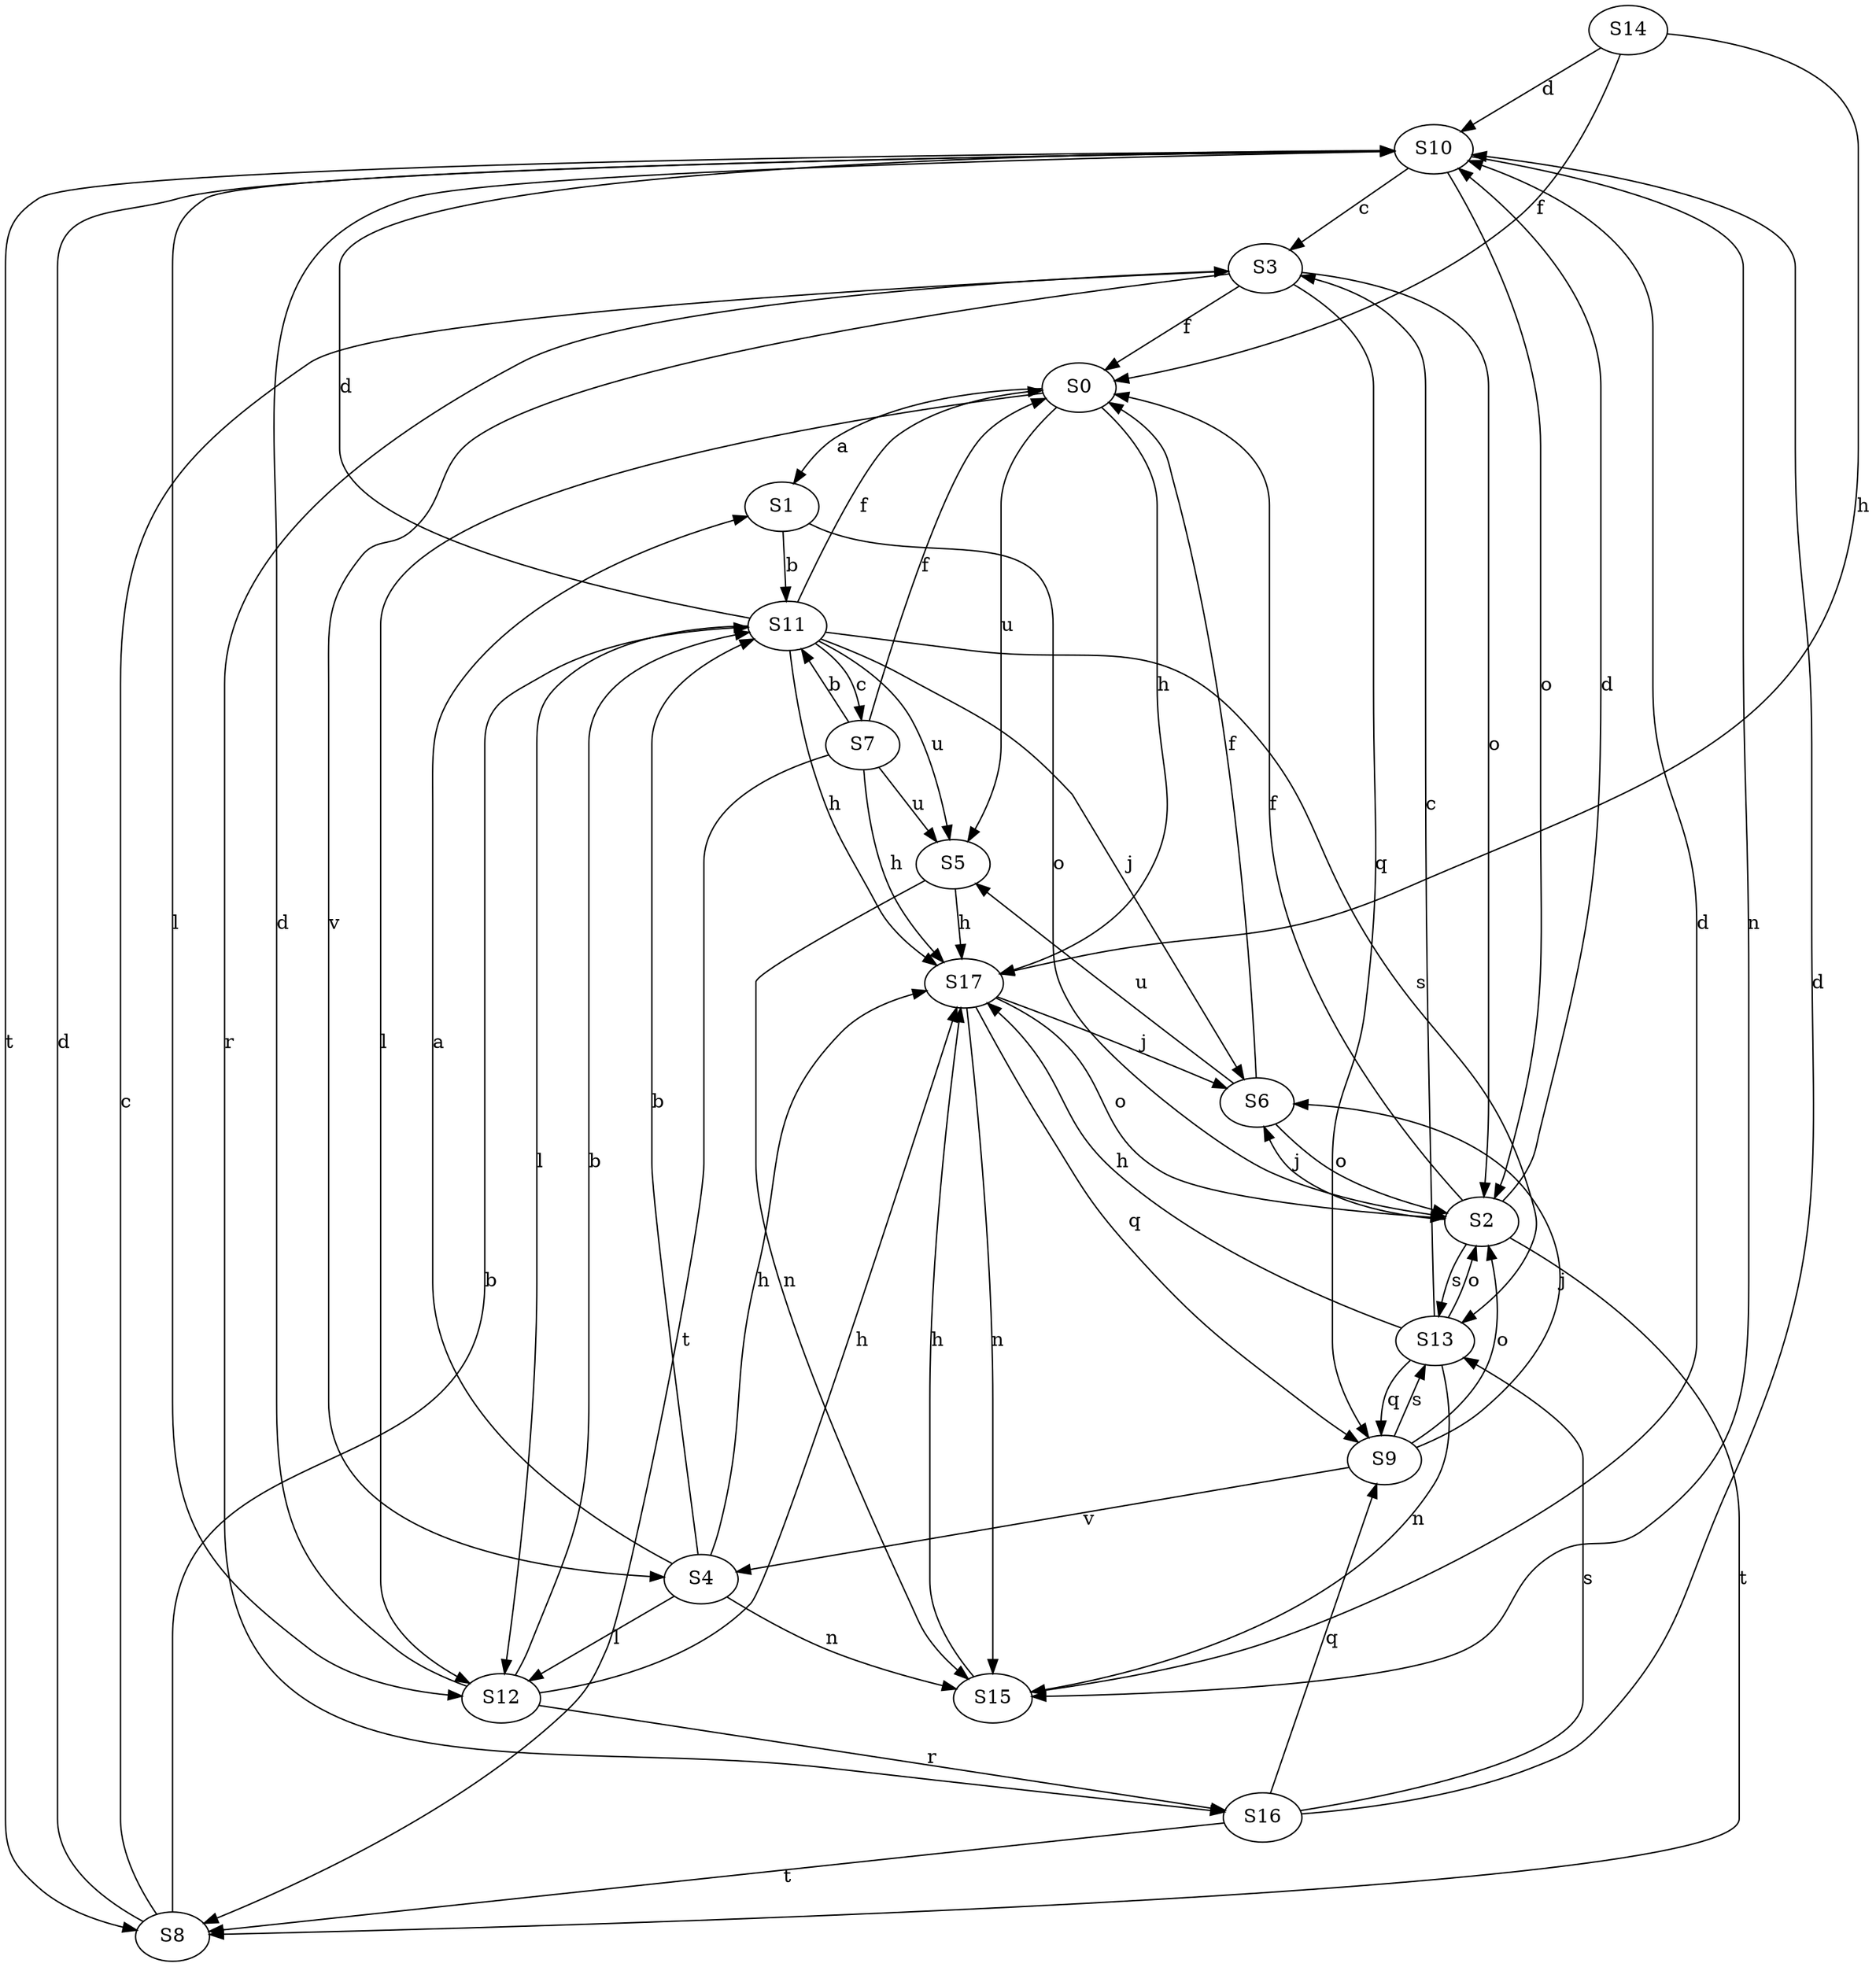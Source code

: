 strict digraph  {
S14;
S1;
S11;
S7;
S3;
S10;
S0;
S17;
S6;
S12;
S15;
S2;
S9;
S16;
S13;
S8;
S5;
S4;
S14 -> S10  [label=d];
S14 -> S0  [label=f];
S14 -> S17  [label=h];
S1 -> S11  [label=b];
S1 -> S2  [label=o];
S11 -> S7  [label=c];
S11 -> S10  [label=d];
S11 -> S0  [label=f];
S11 -> S17  [label=h];
S11 -> S6  [label=j];
S11 -> S12  [label=l];
S11 -> S13  [label=s];
S11 -> S5  [label=u];
S7 -> S11  [label=b];
S7 -> S0  [label=f];
S7 -> S17  [label=h];
S7 -> S8  [label=t];
S7 -> S5  [label=u];
S3 -> S0  [label=f];
S3 -> S2  [label=o];
S3 -> S9  [label=q];
S3 -> S16  [label=r];
S3 -> S4  [label=v];
S10 -> S3  [label=c];
S10 -> S12  [label=l];
S10 -> S15  [label=n];
S10 -> S2  [label=o];
S10 -> S8  [label=t];
S0 -> S1  [label=a];
S0 -> S17  [label=h];
S0 -> S12  [label=l];
S0 -> S5  [label=u];
S17 -> S6  [label=j];
S17 -> S15  [label=n];
S17 -> S2  [label=o];
S17 -> S9  [label=q];
S6 -> S0  [label=f];
S6 -> S2  [label=o];
S6 -> S5  [label=u];
S12 -> S11  [label=b];
S12 -> S10  [label=d];
S12 -> S17  [label=h];
S12 -> S16  [label=r];
S15 -> S10  [label=d];
S15 -> S17  [label=h];
S2 -> S10  [label=d];
S2 -> S0  [label=f];
S2 -> S6  [label=j];
S2 -> S13  [label=s];
S2 -> S8  [label=t];
S9 -> S6  [label=j];
S9 -> S2  [label=o];
S9 -> S13  [label=s];
S9 -> S4  [label=v];
S16 -> S10  [label=d];
S16 -> S9  [label=q];
S16 -> S13  [label=s];
S16 -> S8  [label=t];
S13 -> S3  [label=c];
S13 -> S17  [label=h];
S13 -> S15  [label=n];
S13 -> S2  [label=o];
S13 -> S9  [label=q];
S8 -> S11  [label=b];
S8 -> S3  [label=c];
S8 -> S10  [label=d];
S5 -> S17  [label=h];
S5 -> S15  [label=n];
S4 -> S1  [label=a];
S4 -> S11  [label=b];
S4 -> S17  [label=h];
S4 -> S12  [label=l];
S4 -> S15  [label=n];
}
